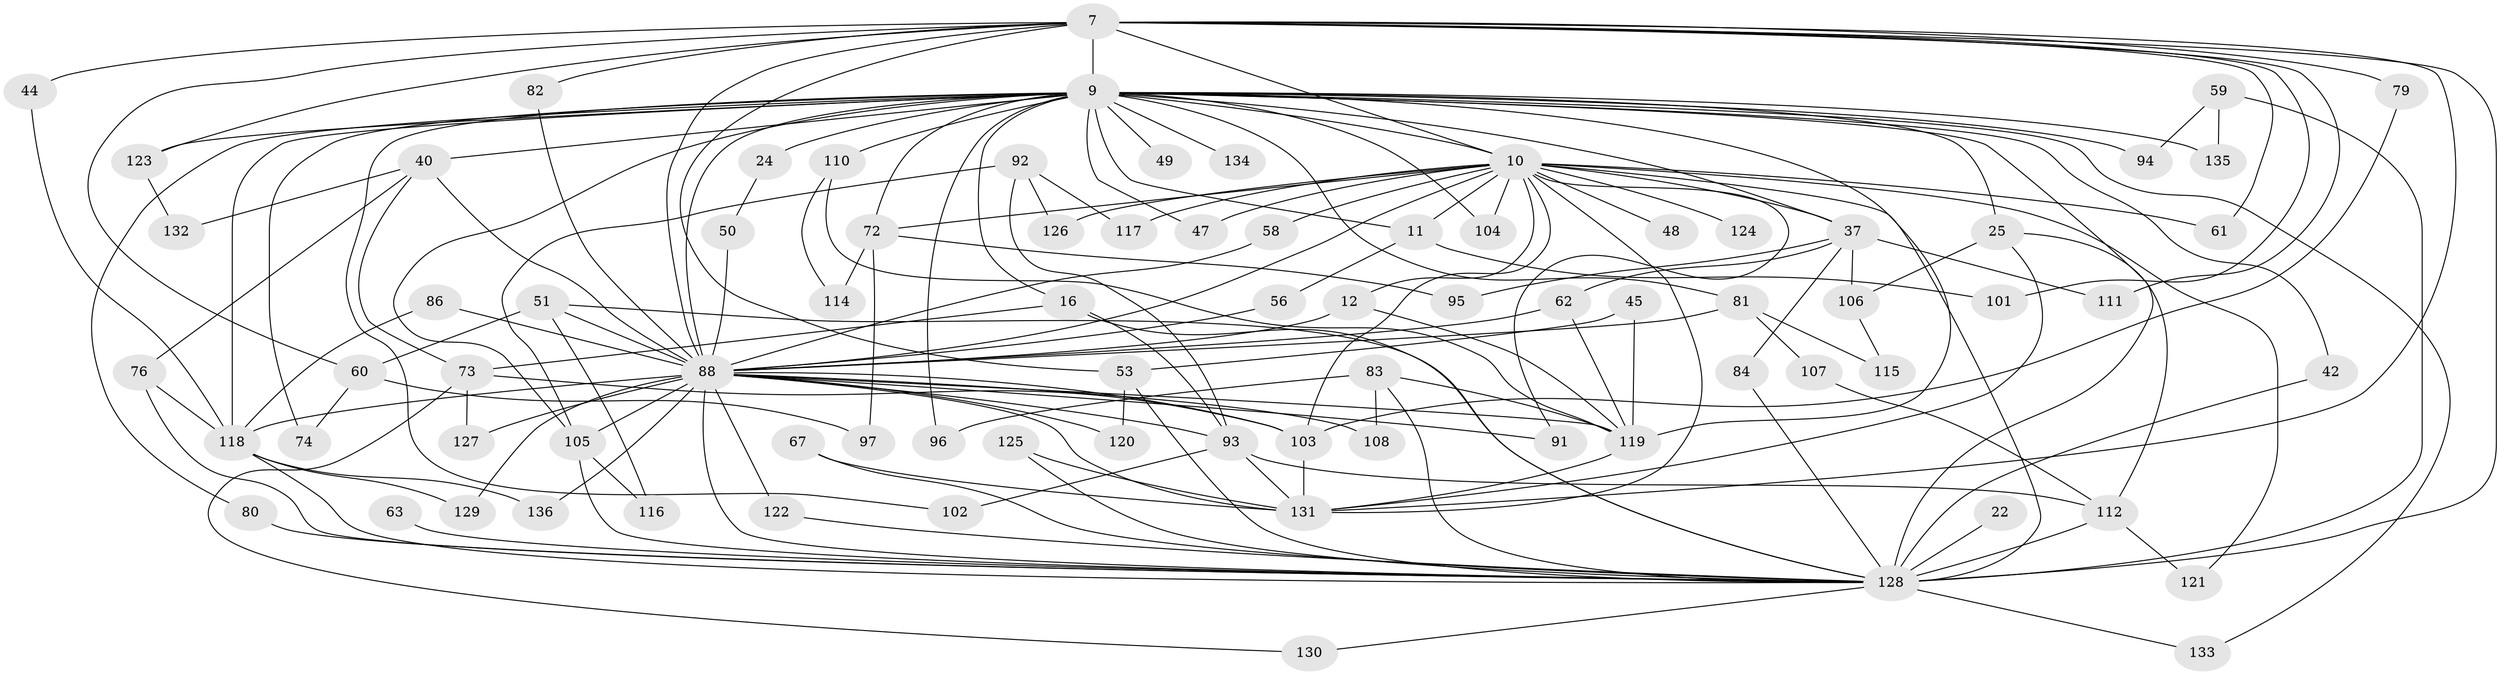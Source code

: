 // original degree distribution, {23: 0.014705882352941176, 21: 0.014705882352941176, 22: 0.007352941176470588, 26: 0.007352941176470588, 15: 0.007352941176470588, 14: 0.007352941176470588, 31: 0.007352941176470588, 32: 0.007352941176470588, 4: 0.125, 3: 0.21323529411764705, 6: 0.014705882352941176, 9: 0.007352941176470588, 7: 0.014705882352941176, 5: 0.04411764705882353, 10: 0.007352941176470588, 2: 0.5}
// Generated by graph-tools (version 1.1) at 2025/48/03/04/25 21:48:18]
// undirected, 81 vertices, 165 edges
graph export_dot {
graph [start="1"]
  node [color=gray90,style=filled];
  7 [super="+6"];
  9 [super="+8"];
  10 [super="+1"];
  11;
  12;
  16;
  22;
  24;
  25;
  37 [super="+20"];
  40 [super="+13"];
  42;
  44;
  45;
  47;
  48;
  49;
  50;
  51 [super="+33+41"];
  53 [super="+32"];
  56;
  58;
  59;
  60;
  61;
  62 [super="+39"];
  63;
  67;
  72 [super="+66"];
  73 [super="+46"];
  74;
  76 [super="+65"];
  79;
  80;
  81;
  82;
  83;
  84;
  86 [super="+69+71"];
  88 [super="+18+52+5"];
  91;
  92;
  93 [super="+36+43"];
  94;
  95;
  96;
  97;
  101;
  102;
  103 [super="+78+68"];
  104 [super="+15+77"];
  105 [super="+89"];
  106;
  107;
  108;
  110 [super="+99"];
  111;
  112 [super="+55"];
  114;
  115;
  116;
  117;
  118 [super="+100+109"];
  119 [super="+14+113"];
  120;
  121;
  122;
  123;
  124;
  125;
  126;
  127;
  128 [super="+75+90+3"];
  129;
  130;
  131 [super="+64+85+98+27"];
  132;
  133;
  134;
  135;
  136;
  7 -- 9 [weight=4];
  7 -- 10 [weight=4];
  7 -- 44;
  7 -- 60;
  7 -- 61;
  7 -- 101;
  7 -- 123;
  7 -- 79;
  7 -- 111;
  7 -- 82;
  7 -- 53;
  7 -- 88 [weight=5];
  7 -- 128 [weight=4];
  7 -- 131;
  9 -- 10 [weight=4];
  9 -- 11;
  9 -- 25 [weight=2];
  9 -- 40 [weight=2];
  9 -- 42;
  9 -- 49 [weight=2];
  9 -- 72 [weight=4];
  9 -- 74;
  9 -- 80;
  9 -- 94;
  9 -- 105 [weight=2];
  9 -- 119 [weight=3];
  9 -- 123;
  9 -- 133;
  9 -- 135;
  9 -- 104 [weight=2];
  9 -- 134;
  9 -- 16;
  9 -- 81;
  9 -- 24;
  9 -- 96;
  9 -- 102;
  9 -- 110 [weight=3];
  9 -- 47;
  9 -- 37;
  9 -- 88 [weight=4];
  9 -- 128 [weight=5];
  9 -- 118 [weight=6];
  10 -- 11;
  10 -- 48 [weight=2];
  10 -- 58;
  10 -- 61;
  10 -- 91;
  10 -- 103 [weight=5];
  10 -- 124 [weight=2];
  10 -- 126;
  10 -- 12;
  10 -- 37 [weight=2];
  10 -- 104 [weight=2];
  10 -- 47;
  10 -- 117;
  10 -- 121;
  10 -- 72;
  10 -- 88 [weight=5];
  10 -- 128 [weight=5];
  10 -- 131;
  11 -- 56;
  11 -- 101;
  12 -- 119;
  12 -- 88;
  16 -- 73;
  16 -- 93;
  16 -- 128;
  22 -- 128 [weight=2];
  24 -- 50;
  25 -- 106;
  25 -- 112;
  25 -- 131;
  37 -- 84;
  37 -- 95;
  37 -- 106;
  37 -- 111;
  37 -- 62;
  40 -- 132;
  40 -- 73;
  40 -- 76;
  40 -- 88;
  42 -- 128;
  44 -- 118;
  45 -- 119;
  45 -- 53;
  50 -- 88;
  51 -- 60;
  51 -- 116;
  51 -- 88 [weight=4];
  51 -- 128 [weight=2];
  53 -- 120;
  53 -- 128;
  56 -- 88;
  58 -- 88;
  59 -- 94;
  59 -- 135;
  59 -- 128 [weight=2];
  60 -- 74;
  60 -- 97;
  62 -- 119;
  62 -- 88;
  63 -- 128;
  67 -- 131;
  67 -- 128 [weight=2];
  72 -- 114;
  72 -- 97;
  72 -- 95;
  73 -- 130;
  73 -- 103;
  73 -- 127;
  76 -- 128;
  76 -- 118;
  79 -- 103;
  80 -- 128;
  81 -- 107;
  81 -- 115;
  81 -- 88;
  82 -- 88;
  83 -- 96;
  83 -- 108;
  83 -- 119;
  83 -- 128;
  84 -- 128;
  86 -- 88 [weight=3];
  86 -- 118;
  88 -- 93 [weight=3];
  88 -- 129;
  88 -- 131;
  88 -- 136;
  88 -- 91;
  88 -- 120;
  88 -- 122;
  88 -- 103 [weight=2];
  88 -- 105;
  88 -- 108;
  88 -- 127;
  88 -- 128 [weight=4];
  88 -- 118;
  88 -- 119;
  92 -- 117;
  92 -- 126;
  92 -- 93;
  92 -- 105;
  93 -- 102;
  93 -- 112;
  93 -- 131;
  103 -- 131;
  105 -- 116;
  105 -- 128;
  106 -- 115;
  107 -- 112;
  110 -- 114;
  110 -- 119;
  112 -- 121;
  112 -- 128;
  118 -- 128 [weight=2];
  118 -- 129;
  118 -- 136;
  119 -- 131;
  122 -- 128;
  123 -- 132;
  125 -- 131;
  125 -- 128;
  128 -- 130;
  128 -- 133;
}
